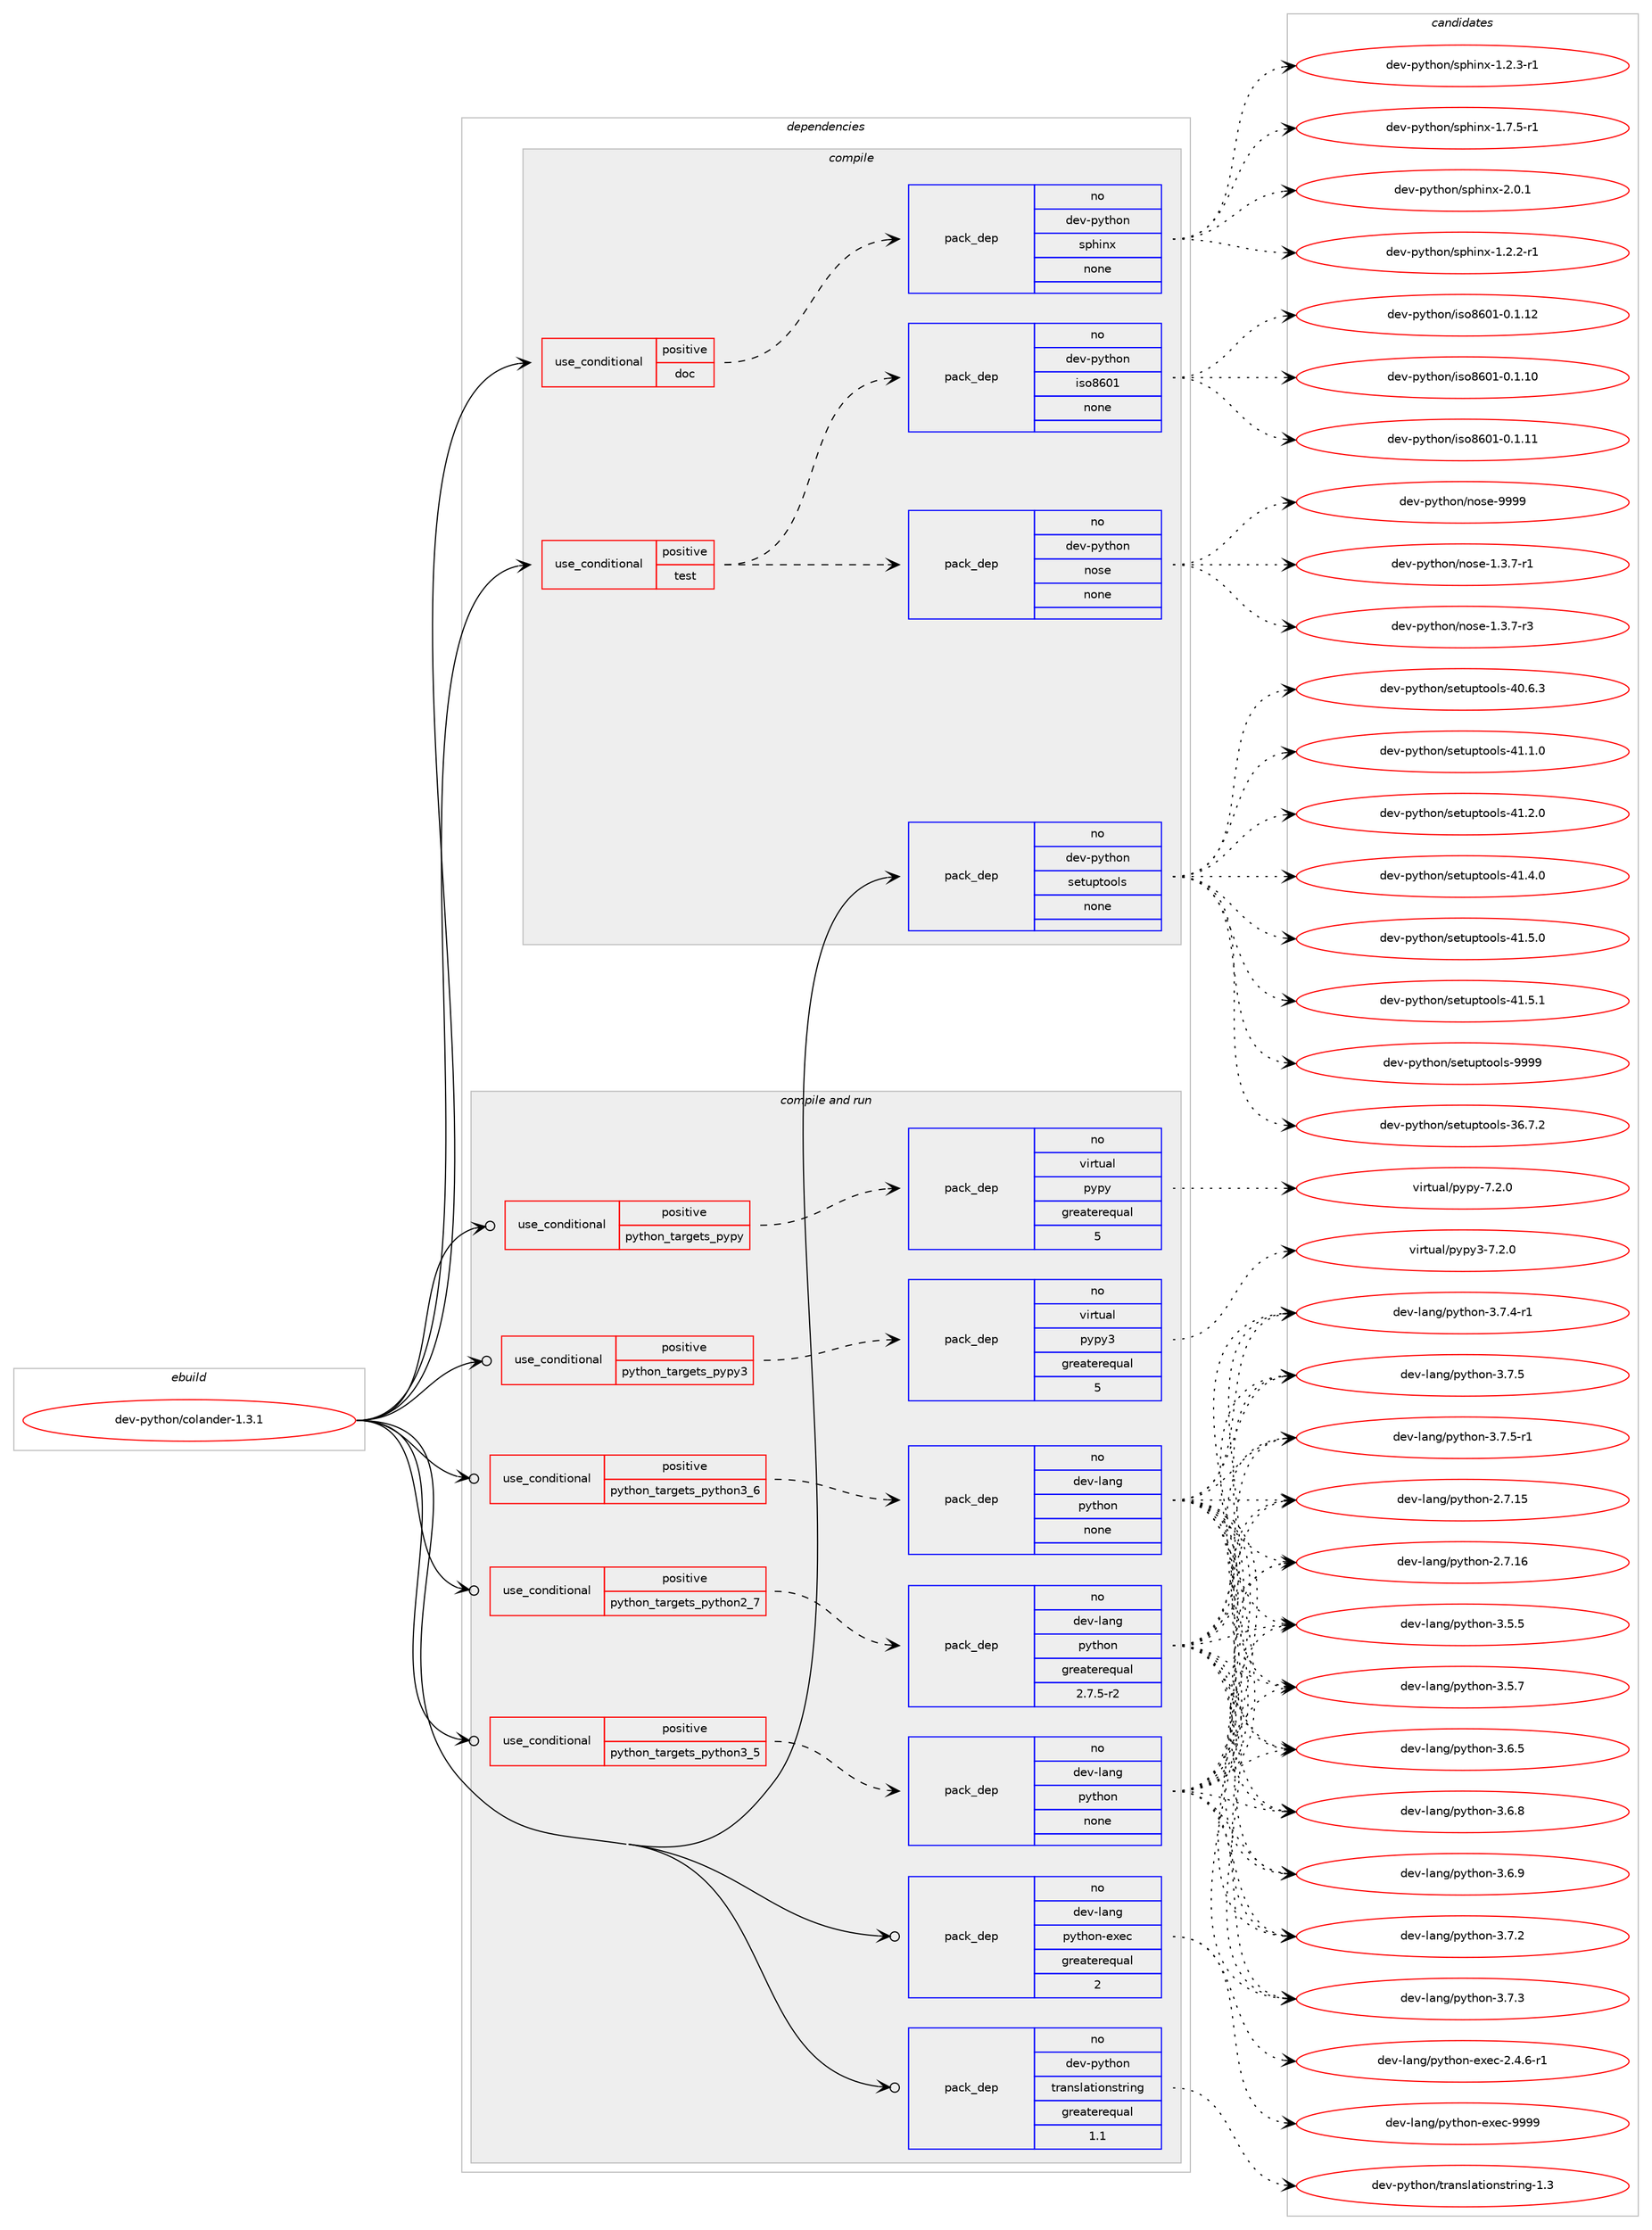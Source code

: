 digraph prolog {

# *************
# Graph options
# *************

newrank=true;
concentrate=true;
compound=true;
graph [rankdir=LR,fontname=Helvetica,fontsize=10,ranksep=1.5];#, ranksep=2.5, nodesep=0.2];
edge  [arrowhead=vee];
node  [fontname=Helvetica,fontsize=10];

# **********
# The ebuild
# **********

subgraph cluster_leftcol {
color=gray;
rank=same;
label=<<i>ebuild</i>>;
id [label="dev-python/colander-1.3.1", color=red, width=4, href="../dev-python/colander-1.3.1.svg"];
}

# ****************
# The dependencies
# ****************

subgraph cluster_midcol {
color=gray;
label=<<i>dependencies</i>>;
subgraph cluster_compile {
fillcolor="#eeeeee";
style=filled;
label=<<i>compile</i>>;
subgraph cond137697 {
dependency599438 [label=<<TABLE BORDER="0" CELLBORDER="1" CELLSPACING="0" CELLPADDING="4"><TR><TD ROWSPAN="3" CELLPADDING="10">use_conditional</TD></TR><TR><TD>positive</TD></TR><TR><TD>doc</TD></TR></TABLE>>, shape=none, color=red];
subgraph pack449962 {
dependency599439 [label=<<TABLE BORDER="0" CELLBORDER="1" CELLSPACING="0" CELLPADDING="4" WIDTH="220"><TR><TD ROWSPAN="6" CELLPADDING="30">pack_dep</TD></TR><TR><TD WIDTH="110">no</TD></TR><TR><TD>dev-python</TD></TR><TR><TD>sphinx</TD></TR><TR><TD>none</TD></TR><TR><TD></TD></TR></TABLE>>, shape=none, color=blue];
}
dependency599438:e -> dependency599439:w [weight=20,style="dashed",arrowhead="vee"];
}
id:e -> dependency599438:w [weight=20,style="solid",arrowhead="vee"];
subgraph cond137698 {
dependency599440 [label=<<TABLE BORDER="0" CELLBORDER="1" CELLSPACING="0" CELLPADDING="4"><TR><TD ROWSPAN="3" CELLPADDING="10">use_conditional</TD></TR><TR><TD>positive</TD></TR><TR><TD>test</TD></TR></TABLE>>, shape=none, color=red];
subgraph pack449963 {
dependency599441 [label=<<TABLE BORDER="0" CELLBORDER="1" CELLSPACING="0" CELLPADDING="4" WIDTH="220"><TR><TD ROWSPAN="6" CELLPADDING="30">pack_dep</TD></TR><TR><TD WIDTH="110">no</TD></TR><TR><TD>dev-python</TD></TR><TR><TD>nose</TD></TR><TR><TD>none</TD></TR><TR><TD></TD></TR></TABLE>>, shape=none, color=blue];
}
dependency599440:e -> dependency599441:w [weight=20,style="dashed",arrowhead="vee"];
subgraph pack449964 {
dependency599442 [label=<<TABLE BORDER="0" CELLBORDER="1" CELLSPACING="0" CELLPADDING="4" WIDTH="220"><TR><TD ROWSPAN="6" CELLPADDING="30">pack_dep</TD></TR><TR><TD WIDTH="110">no</TD></TR><TR><TD>dev-python</TD></TR><TR><TD>iso8601</TD></TR><TR><TD>none</TD></TR><TR><TD></TD></TR></TABLE>>, shape=none, color=blue];
}
dependency599440:e -> dependency599442:w [weight=20,style="dashed",arrowhead="vee"];
}
id:e -> dependency599440:w [weight=20,style="solid",arrowhead="vee"];
subgraph pack449965 {
dependency599443 [label=<<TABLE BORDER="0" CELLBORDER="1" CELLSPACING="0" CELLPADDING="4" WIDTH="220"><TR><TD ROWSPAN="6" CELLPADDING="30">pack_dep</TD></TR><TR><TD WIDTH="110">no</TD></TR><TR><TD>dev-python</TD></TR><TR><TD>setuptools</TD></TR><TR><TD>none</TD></TR><TR><TD></TD></TR></TABLE>>, shape=none, color=blue];
}
id:e -> dependency599443:w [weight=20,style="solid",arrowhead="vee"];
}
subgraph cluster_compileandrun {
fillcolor="#eeeeee";
style=filled;
label=<<i>compile and run</i>>;
subgraph cond137699 {
dependency599444 [label=<<TABLE BORDER="0" CELLBORDER="1" CELLSPACING="0" CELLPADDING="4"><TR><TD ROWSPAN="3" CELLPADDING="10">use_conditional</TD></TR><TR><TD>positive</TD></TR><TR><TD>python_targets_pypy</TD></TR></TABLE>>, shape=none, color=red];
subgraph pack449966 {
dependency599445 [label=<<TABLE BORDER="0" CELLBORDER="1" CELLSPACING="0" CELLPADDING="4" WIDTH="220"><TR><TD ROWSPAN="6" CELLPADDING="30">pack_dep</TD></TR><TR><TD WIDTH="110">no</TD></TR><TR><TD>virtual</TD></TR><TR><TD>pypy</TD></TR><TR><TD>greaterequal</TD></TR><TR><TD>5</TD></TR></TABLE>>, shape=none, color=blue];
}
dependency599444:e -> dependency599445:w [weight=20,style="dashed",arrowhead="vee"];
}
id:e -> dependency599444:w [weight=20,style="solid",arrowhead="odotvee"];
subgraph cond137700 {
dependency599446 [label=<<TABLE BORDER="0" CELLBORDER="1" CELLSPACING="0" CELLPADDING="4"><TR><TD ROWSPAN="3" CELLPADDING="10">use_conditional</TD></TR><TR><TD>positive</TD></TR><TR><TD>python_targets_pypy3</TD></TR></TABLE>>, shape=none, color=red];
subgraph pack449967 {
dependency599447 [label=<<TABLE BORDER="0" CELLBORDER="1" CELLSPACING="0" CELLPADDING="4" WIDTH="220"><TR><TD ROWSPAN="6" CELLPADDING="30">pack_dep</TD></TR><TR><TD WIDTH="110">no</TD></TR><TR><TD>virtual</TD></TR><TR><TD>pypy3</TD></TR><TR><TD>greaterequal</TD></TR><TR><TD>5</TD></TR></TABLE>>, shape=none, color=blue];
}
dependency599446:e -> dependency599447:w [weight=20,style="dashed",arrowhead="vee"];
}
id:e -> dependency599446:w [weight=20,style="solid",arrowhead="odotvee"];
subgraph cond137701 {
dependency599448 [label=<<TABLE BORDER="0" CELLBORDER="1" CELLSPACING="0" CELLPADDING="4"><TR><TD ROWSPAN="3" CELLPADDING="10">use_conditional</TD></TR><TR><TD>positive</TD></TR><TR><TD>python_targets_python2_7</TD></TR></TABLE>>, shape=none, color=red];
subgraph pack449968 {
dependency599449 [label=<<TABLE BORDER="0" CELLBORDER="1" CELLSPACING="0" CELLPADDING="4" WIDTH="220"><TR><TD ROWSPAN="6" CELLPADDING="30">pack_dep</TD></TR><TR><TD WIDTH="110">no</TD></TR><TR><TD>dev-lang</TD></TR><TR><TD>python</TD></TR><TR><TD>greaterequal</TD></TR><TR><TD>2.7.5-r2</TD></TR></TABLE>>, shape=none, color=blue];
}
dependency599448:e -> dependency599449:w [weight=20,style="dashed",arrowhead="vee"];
}
id:e -> dependency599448:w [weight=20,style="solid",arrowhead="odotvee"];
subgraph cond137702 {
dependency599450 [label=<<TABLE BORDER="0" CELLBORDER="1" CELLSPACING="0" CELLPADDING="4"><TR><TD ROWSPAN="3" CELLPADDING="10">use_conditional</TD></TR><TR><TD>positive</TD></TR><TR><TD>python_targets_python3_5</TD></TR></TABLE>>, shape=none, color=red];
subgraph pack449969 {
dependency599451 [label=<<TABLE BORDER="0" CELLBORDER="1" CELLSPACING="0" CELLPADDING="4" WIDTH="220"><TR><TD ROWSPAN="6" CELLPADDING="30">pack_dep</TD></TR><TR><TD WIDTH="110">no</TD></TR><TR><TD>dev-lang</TD></TR><TR><TD>python</TD></TR><TR><TD>none</TD></TR><TR><TD></TD></TR></TABLE>>, shape=none, color=blue];
}
dependency599450:e -> dependency599451:w [weight=20,style="dashed",arrowhead="vee"];
}
id:e -> dependency599450:w [weight=20,style="solid",arrowhead="odotvee"];
subgraph cond137703 {
dependency599452 [label=<<TABLE BORDER="0" CELLBORDER="1" CELLSPACING="0" CELLPADDING="4"><TR><TD ROWSPAN="3" CELLPADDING="10">use_conditional</TD></TR><TR><TD>positive</TD></TR><TR><TD>python_targets_python3_6</TD></TR></TABLE>>, shape=none, color=red];
subgraph pack449970 {
dependency599453 [label=<<TABLE BORDER="0" CELLBORDER="1" CELLSPACING="0" CELLPADDING="4" WIDTH="220"><TR><TD ROWSPAN="6" CELLPADDING="30">pack_dep</TD></TR><TR><TD WIDTH="110">no</TD></TR><TR><TD>dev-lang</TD></TR><TR><TD>python</TD></TR><TR><TD>none</TD></TR><TR><TD></TD></TR></TABLE>>, shape=none, color=blue];
}
dependency599452:e -> dependency599453:w [weight=20,style="dashed",arrowhead="vee"];
}
id:e -> dependency599452:w [weight=20,style="solid",arrowhead="odotvee"];
subgraph pack449971 {
dependency599454 [label=<<TABLE BORDER="0" CELLBORDER="1" CELLSPACING="0" CELLPADDING="4" WIDTH="220"><TR><TD ROWSPAN="6" CELLPADDING="30">pack_dep</TD></TR><TR><TD WIDTH="110">no</TD></TR><TR><TD>dev-lang</TD></TR><TR><TD>python-exec</TD></TR><TR><TD>greaterequal</TD></TR><TR><TD>2</TD></TR></TABLE>>, shape=none, color=blue];
}
id:e -> dependency599454:w [weight=20,style="solid",arrowhead="odotvee"];
subgraph pack449972 {
dependency599455 [label=<<TABLE BORDER="0" CELLBORDER="1" CELLSPACING="0" CELLPADDING="4" WIDTH="220"><TR><TD ROWSPAN="6" CELLPADDING="30">pack_dep</TD></TR><TR><TD WIDTH="110">no</TD></TR><TR><TD>dev-python</TD></TR><TR><TD>translationstring</TD></TR><TR><TD>greaterequal</TD></TR><TR><TD>1.1</TD></TR></TABLE>>, shape=none, color=blue];
}
id:e -> dependency599455:w [weight=20,style="solid",arrowhead="odotvee"];
}
subgraph cluster_run {
fillcolor="#eeeeee";
style=filled;
label=<<i>run</i>>;
}
}

# **************
# The candidates
# **************

subgraph cluster_choices {
rank=same;
color=gray;
label=<<i>candidates</i>>;

subgraph choice449962 {
color=black;
nodesep=1;
choice10010111845112121116104111110471151121041051101204549465046504511449 [label="dev-python/sphinx-1.2.2-r1", color=red, width=4,href="../dev-python/sphinx-1.2.2-r1.svg"];
choice10010111845112121116104111110471151121041051101204549465046514511449 [label="dev-python/sphinx-1.2.3-r1", color=red, width=4,href="../dev-python/sphinx-1.2.3-r1.svg"];
choice10010111845112121116104111110471151121041051101204549465546534511449 [label="dev-python/sphinx-1.7.5-r1", color=red, width=4,href="../dev-python/sphinx-1.7.5-r1.svg"];
choice1001011184511212111610411111047115112104105110120455046484649 [label="dev-python/sphinx-2.0.1", color=red, width=4,href="../dev-python/sphinx-2.0.1.svg"];
dependency599439:e -> choice10010111845112121116104111110471151121041051101204549465046504511449:w [style=dotted,weight="100"];
dependency599439:e -> choice10010111845112121116104111110471151121041051101204549465046514511449:w [style=dotted,weight="100"];
dependency599439:e -> choice10010111845112121116104111110471151121041051101204549465546534511449:w [style=dotted,weight="100"];
dependency599439:e -> choice1001011184511212111610411111047115112104105110120455046484649:w [style=dotted,weight="100"];
}
subgraph choice449963 {
color=black;
nodesep=1;
choice10010111845112121116104111110471101111151014549465146554511449 [label="dev-python/nose-1.3.7-r1", color=red, width=4,href="../dev-python/nose-1.3.7-r1.svg"];
choice10010111845112121116104111110471101111151014549465146554511451 [label="dev-python/nose-1.3.7-r3", color=red, width=4,href="../dev-python/nose-1.3.7-r3.svg"];
choice10010111845112121116104111110471101111151014557575757 [label="dev-python/nose-9999", color=red, width=4,href="../dev-python/nose-9999.svg"];
dependency599441:e -> choice10010111845112121116104111110471101111151014549465146554511449:w [style=dotted,weight="100"];
dependency599441:e -> choice10010111845112121116104111110471101111151014549465146554511451:w [style=dotted,weight="100"];
dependency599441:e -> choice10010111845112121116104111110471101111151014557575757:w [style=dotted,weight="100"];
}
subgraph choice449964 {
color=black;
nodesep=1;
choice10010111845112121116104111110471051151115654484945484649464948 [label="dev-python/iso8601-0.1.10", color=red, width=4,href="../dev-python/iso8601-0.1.10.svg"];
choice10010111845112121116104111110471051151115654484945484649464949 [label="dev-python/iso8601-0.1.11", color=red, width=4,href="../dev-python/iso8601-0.1.11.svg"];
choice10010111845112121116104111110471051151115654484945484649464950 [label="dev-python/iso8601-0.1.12", color=red, width=4,href="../dev-python/iso8601-0.1.12.svg"];
dependency599442:e -> choice10010111845112121116104111110471051151115654484945484649464948:w [style=dotted,weight="100"];
dependency599442:e -> choice10010111845112121116104111110471051151115654484945484649464949:w [style=dotted,weight="100"];
dependency599442:e -> choice10010111845112121116104111110471051151115654484945484649464950:w [style=dotted,weight="100"];
}
subgraph choice449965 {
color=black;
nodesep=1;
choice100101118451121211161041111104711510111611711211611111110811545515446554650 [label="dev-python/setuptools-36.7.2", color=red, width=4,href="../dev-python/setuptools-36.7.2.svg"];
choice100101118451121211161041111104711510111611711211611111110811545524846544651 [label="dev-python/setuptools-40.6.3", color=red, width=4,href="../dev-python/setuptools-40.6.3.svg"];
choice100101118451121211161041111104711510111611711211611111110811545524946494648 [label="dev-python/setuptools-41.1.0", color=red, width=4,href="../dev-python/setuptools-41.1.0.svg"];
choice100101118451121211161041111104711510111611711211611111110811545524946504648 [label="dev-python/setuptools-41.2.0", color=red, width=4,href="../dev-python/setuptools-41.2.0.svg"];
choice100101118451121211161041111104711510111611711211611111110811545524946524648 [label="dev-python/setuptools-41.4.0", color=red, width=4,href="../dev-python/setuptools-41.4.0.svg"];
choice100101118451121211161041111104711510111611711211611111110811545524946534648 [label="dev-python/setuptools-41.5.0", color=red, width=4,href="../dev-python/setuptools-41.5.0.svg"];
choice100101118451121211161041111104711510111611711211611111110811545524946534649 [label="dev-python/setuptools-41.5.1", color=red, width=4,href="../dev-python/setuptools-41.5.1.svg"];
choice10010111845112121116104111110471151011161171121161111111081154557575757 [label="dev-python/setuptools-9999", color=red, width=4,href="../dev-python/setuptools-9999.svg"];
dependency599443:e -> choice100101118451121211161041111104711510111611711211611111110811545515446554650:w [style=dotted,weight="100"];
dependency599443:e -> choice100101118451121211161041111104711510111611711211611111110811545524846544651:w [style=dotted,weight="100"];
dependency599443:e -> choice100101118451121211161041111104711510111611711211611111110811545524946494648:w [style=dotted,weight="100"];
dependency599443:e -> choice100101118451121211161041111104711510111611711211611111110811545524946504648:w [style=dotted,weight="100"];
dependency599443:e -> choice100101118451121211161041111104711510111611711211611111110811545524946524648:w [style=dotted,weight="100"];
dependency599443:e -> choice100101118451121211161041111104711510111611711211611111110811545524946534648:w [style=dotted,weight="100"];
dependency599443:e -> choice100101118451121211161041111104711510111611711211611111110811545524946534649:w [style=dotted,weight="100"];
dependency599443:e -> choice10010111845112121116104111110471151011161171121161111111081154557575757:w [style=dotted,weight="100"];
}
subgraph choice449966 {
color=black;
nodesep=1;
choice1181051141161179710847112121112121455546504648 [label="virtual/pypy-7.2.0", color=red, width=4,href="../virtual/pypy-7.2.0.svg"];
dependency599445:e -> choice1181051141161179710847112121112121455546504648:w [style=dotted,weight="100"];
}
subgraph choice449967 {
color=black;
nodesep=1;
choice118105114116117971084711212111212151455546504648 [label="virtual/pypy3-7.2.0", color=red, width=4,href="../virtual/pypy3-7.2.0.svg"];
dependency599447:e -> choice118105114116117971084711212111212151455546504648:w [style=dotted,weight="100"];
}
subgraph choice449968 {
color=black;
nodesep=1;
choice10010111845108971101034711212111610411111045504655464953 [label="dev-lang/python-2.7.15", color=red, width=4,href="../dev-lang/python-2.7.15.svg"];
choice10010111845108971101034711212111610411111045504655464954 [label="dev-lang/python-2.7.16", color=red, width=4,href="../dev-lang/python-2.7.16.svg"];
choice100101118451089711010347112121116104111110455146534653 [label="dev-lang/python-3.5.5", color=red, width=4,href="../dev-lang/python-3.5.5.svg"];
choice100101118451089711010347112121116104111110455146534655 [label="dev-lang/python-3.5.7", color=red, width=4,href="../dev-lang/python-3.5.7.svg"];
choice100101118451089711010347112121116104111110455146544653 [label="dev-lang/python-3.6.5", color=red, width=4,href="../dev-lang/python-3.6.5.svg"];
choice100101118451089711010347112121116104111110455146544656 [label="dev-lang/python-3.6.8", color=red, width=4,href="../dev-lang/python-3.6.8.svg"];
choice100101118451089711010347112121116104111110455146544657 [label="dev-lang/python-3.6.9", color=red, width=4,href="../dev-lang/python-3.6.9.svg"];
choice100101118451089711010347112121116104111110455146554650 [label="dev-lang/python-3.7.2", color=red, width=4,href="../dev-lang/python-3.7.2.svg"];
choice100101118451089711010347112121116104111110455146554651 [label="dev-lang/python-3.7.3", color=red, width=4,href="../dev-lang/python-3.7.3.svg"];
choice1001011184510897110103471121211161041111104551465546524511449 [label="dev-lang/python-3.7.4-r1", color=red, width=4,href="../dev-lang/python-3.7.4-r1.svg"];
choice100101118451089711010347112121116104111110455146554653 [label="dev-lang/python-3.7.5", color=red, width=4,href="../dev-lang/python-3.7.5.svg"];
choice1001011184510897110103471121211161041111104551465546534511449 [label="dev-lang/python-3.7.5-r1", color=red, width=4,href="../dev-lang/python-3.7.5-r1.svg"];
dependency599449:e -> choice10010111845108971101034711212111610411111045504655464953:w [style=dotted,weight="100"];
dependency599449:e -> choice10010111845108971101034711212111610411111045504655464954:w [style=dotted,weight="100"];
dependency599449:e -> choice100101118451089711010347112121116104111110455146534653:w [style=dotted,weight="100"];
dependency599449:e -> choice100101118451089711010347112121116104111110455146534655:w [style=dotted,weight="100"];
dependency599449:e -> choice100101118451089711010347112121116104111110455146544653:w [style=dotted,weight="100"];
dependency599449:e -> choice100101118451089711010347112121116104111110455146544656:w [style=dotted,weight="100"];
dependency599449:e -> choice100101118451089711010347112121116104111110455146544657:w [style=dotted,weight="100"];
dependency599449:e -> choice100101118451089711010347112121116104111110455146554650:w [style=dotted,weight="100"];
dependency599449:e -> choice100101118451089711010347112121116104111110455146554651:w [style=dotted,weight="100"];
dependency599449:e -> choice1001011184510897110103471121211161041111104551465546524511449:w [style=dotted,weight="100"];
dependency599449:e -> choice100101118451089711010347112121116104111110455146554653:w [style=dotted,weight="100"];
dependency599449:e -> choice1001011184510897110103471121211161041111104551465546534511449:w [style=dotted,weight="100"];
}
subgraph choice449969 {
color=black;
nodesep=1;
choice10010111845108971101034711212111610411111045504655464953 [label="dev-lang/python-2.7.15", color=red, width=4,href="../dev-lang/python-2.7.15.svg"];
choice10010111845108971101034711212111610411111045504655464954 [label="dev-lang/python-2.7.16", color=red, width=4,href="../dev-lang/python-2.7.16.svg"];
choice100101118451089711010347112121116104111110455146534653 [label="dev-lang/python-3.5.5", color=red, width=4,href="../dev-lang/python-3.5.5.svg"];
choice100101118451089711010347112121116104111110455146534655 [label="dev-lang/python-3.5.7", color=red, width=4,href="../dev-lang/python-3.5.7.svg"];
choice100101118451089711010347112121116104111110455146544653 [label="dev-lang/python-3.6.5", color=red, width=4,href="../dev-lang/python-3.6.5.svg"];
choice100101118451089711010347112121116104111110455146544656 [label="dev-lang/python-3.6.8", color=red, width=4,href="../dev-lang/python-3.6.8.svg"];
choice100101118451089711010347112121116104111110455146544657 [label="dev-lang/python-3.6.9", color=red, width=4,href="../dev-lang/python-3.6.9.svg"];
choice100101118451089711010347112121116104111110455146554650 [label="dev-lang/python-3.7.2", color=red, width=4,href="../dev-lang/python-3.7.2.svg"];
choice100101118451089711010347112121116104111110455146554651 [label="dev-lang/python-3.7.3", color=red, width=4,href="../dev-lang/python-3.7.3.svg"];
choice1001011184510897110103471121211161041111104551465546524511449 [label="dev-lang/python-3.7.4-r1", color=red, width=4,href="../dev-lang/python-3.7.4-r1.svg"];
choice100101118451089711010347112121116104111110455146554653 [label="dev-lang/python-3.7.5", color=red, width=4,href="../dev-lang/python-3.7.5.svg"];
choice1001011184510897110103471121211161041111104551465546534511449 [label="dev-lang/python-3.7.5-r1", color=red, width=4,href="../dev-lang/python-3.7.5-r1.svg"];
dependency599451:e -> choice10010111845108971101034711212111610411111045504655464953:w [style=dotted,weight="100"];
dependency599451:e -> choice10010111845108971101034711212111610411111045504655464954:w [style=dotted,weight="100"];
dependency599451:e -> choice100101118451089711010347112121116104111110455146534653:w [style=dotted,weight="100"];
dependency599451:e -> choice100101118451089711010347112121116104111110455146534655:w [style=dotted,weight="100"];
dependency599451:e -> choice100101118451089711010347112121116104111110455146544653:w [style=dotted,weight="100"];
dependency599451:e -> choice100101118451089711010347112121116104111110455146544656:w [style=dotted,weight="100"];
dependency599451:e -> choice100101118451089711010347112121116104111110455146544657:w [style=dotted,weight="100"];
dependency599451:e -> choice100101118451089711010347112121116104111110455146554650:w [style=dotted,weight="100"];
dependency599451:e -> choice100101118451089711010347112121116104111110455146554651:w [style=dotted,weight="100"];
dependency599451:e -> choice1001011184510897110103471121211161041111104551465546524511449:w [style=dotted,weight="100"];
dependency599451:e -> choice100101118451089711010347112121116104111110455146554653:w [style=dotted,weight="100"];
dependency599451:e -> choice1001011184510897110103471121211161041111104551465546534511449:w [style=dotted,weight="100"];
}
subgraph choice449970 {
color=black;
nodesep=1;
choice10010111845108971101034711212111610411111045504655464953 [label="dev-lang/python-2.7.15", color=red, width=4,href="../dev-lang/python-2.7.15.svg"];
choice10010111845108971101034711212111610411111045504655464954 [label="dev-lang/python-2.7.16", color=red, width=4,href="../dev-lang/python-2.7.16.svg"];
choice100101118451089711010347112121116104111110455146534653 [label="dev-lang/python-3.5.5", color=red, width=4,href="../dev-lang/python-3.5.5.svg"];
choice100101118451089711010347112121116104111110455146534655 [label="dev-lang/python-3.5.7", color=red, width=4,href="../dev-lang/python-3.5.7.svg"];
choice100101118451089711010347112121116104111110455146544653 [label="dev-lang/python-3.6.5", color=red, width=4,href="../dev-lang/python-3.6.5.svg"];
choice100101118451089711010347112121116104111110455146544656 [label="dev-lang/python-3.6.8", color=red, width=4,href="../dev-lang/python-3.6.8.svg"];
choice100101118451089711010347112121116104111110455146544657 [label="dev-lang/python-3.6.9", color=red, width=4,href="../dev-lang/python-3.6.9.svg"];
choice100101118451089711010347112121116104111110455146554650 [label="dev-lang/python-3.7.2", color=red, width=4,href="../dev-lang/python-3.7.2.svg"];
choice100101118451089711010347112121116104111110455146554651 [label="dev-lang/python-3.7.3", color=red, width=4,href="../dev-lang/python-3.7.3.svg"];
choice1001011184510897110103471121211161041111104551465546524511449 [label="dev-lang/python-3.7.4-r1", color=red, width=4,href="../dev-lang/python-3.7.4-r1.svg"];
choice100101118451089711010347112121116104111110455146554653 [label="dev-lang/python-3.7.5", color=red, width=4,href="../dev-lang/python-3.7.5.svg"];
choice1001011184510897110103471121211161041111104551465546534511449 [label="dev-lang/python-3.7.5-r1", color=red, width=4,href="../dev-lang/python-3.7.5-r1.svg"];
dependency599453:e -> choice10010111845108971101034711212111610411111045504655464953:w [style=dotted,weight="100"];
dependency599453:e -> choice10010111845108971101034711212111610411111045504655464954:w [style=dotted,weight="100"];
dependency599453:e -> choice100101118451089711010347112121116104111110455146534653:w [style=dotted,weight="100"];
dependency599453:e -> choice100101118451089711010347112121116104111110455146534655:w [style=dotted,weight="100"];
dependency599453:e -> choice100101118451089711010347112121116104111110455146544653:w [style=dotted,weight="100"];
dependency599453:e -> choice100101118451089711010347112121116104111110455146544656:w [style=dotted,weight="100"];
dependency599453:e -> choice100101118451089711010347112121116104111110455146544657:w [style=dotted,weight="100"];
dependency599453:e -> choice100101118451089711010347112121116104111110455146554650:w [style=dotted,weight="100"];
dependency599453:e -> choice100101118451089711010347112121116104111110455146554651:w [style=dotted,weight="100"];
dependency599453:e -> choice1001011184510897110103471121211161041111104551465546524511449:w [style=dotted,weight="100"];
dependency599453:e -> choice100101118451089711010347112121116104111110455146554653:w [style=dotted,weight="100"];
dependency599453:e -> choice1001011184510897110103471121211161041111104551465546534511449:w [style=dotted,weight="100"];
}
subgraph choice449971 {
color=black;
nodesep=1;
choice10010111845108971101034711212111610411111045101120101994550465246544511449 [label="dev-lang/python-exec-2.4.6-r1", color=red, width=4,href="../dev-lang/python-exec-2.4.6-r1.svg"];
choice10010111845108971101034711212111610411111045101120101994557575757 [label="dev-lang/python-exec-9999", color=red, width=4,href="../dev-lang/python-exec-9999.svg"];
dependency599454:e -> choice10010111845108971101034711212111610411111045101120101994550465246544511449:w [style=dotted,weight="100"];
dependency599454:e -> choice10010111845108971101034711212111610411111045101120101994557575757:w [style=dotted,weight="100"];
}
subgraph choice449972 {
color=black;
nodesep=1;
choice1001011184511212111610411111047116114971101151089711610511111011511611410511010345494651 [label="dev-python/translationstring-1.3", color=red, width=4,href="../dev-python/translationstring-1.3.svg"];
dependency599455:e -> choice1001011184511212111610411111047116114971101151089711610511111011511611410511010345494651:w [style=dotted,weight="100"];
}
}

}
